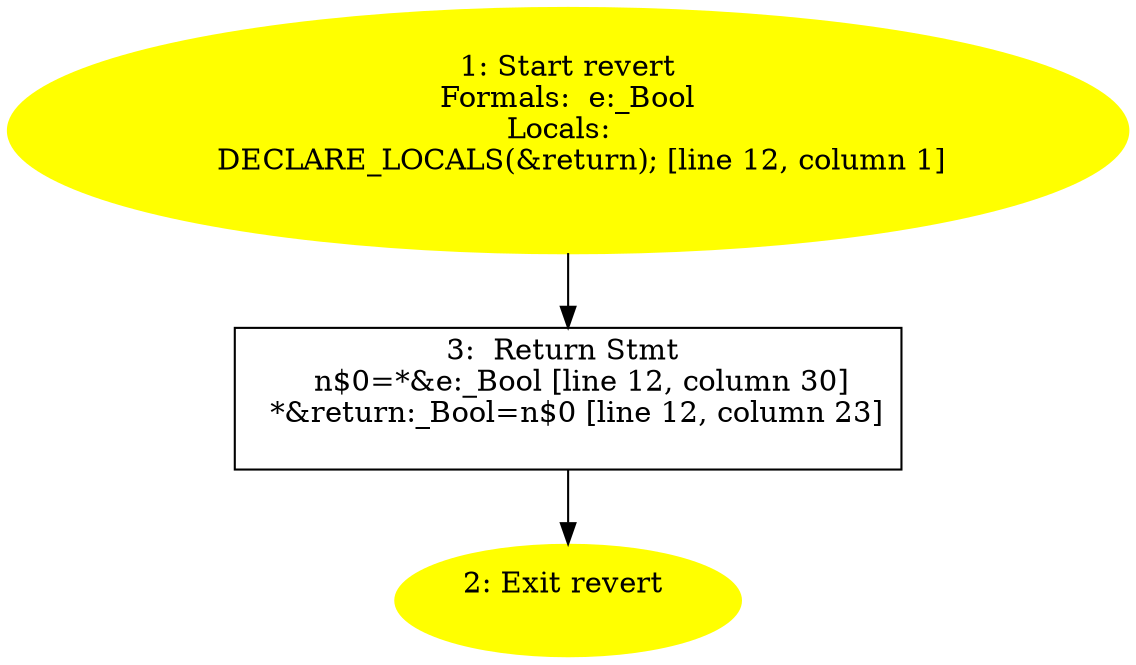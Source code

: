 /* @generated */
digraph cfg {
"revert.4bc48a3c9ac7468d2d5d1a6fb5f87654_1" [label="1: Start revert\nFormals:  e:_Bool\nLocals:  \n   DECLARE_LOCALS(&return); [line 12, column 1]\n " color=yellow style=filled]
	

	 "revert.4bc48a3c9ac7468d2d5d1a6fb5f87654_1" -> "revert.4bc48a3c9ac7468d2d5d1a6fb5f87654_3" ;
"revert.4bc48a3c9ac7468d2d5d1a6fb5f87654_2" [label="2: Exit revert \n  " color=yellow style=filled]
	

"revert.4bc48a3c9ac7468d2d5d1a6fb5f87654_3" [label="3:  Return Stmt \n   n$0=*&e:_Bool [line 12, column 30]\n  *&return:_Bool=n$0 [line 12, column 23]\n " shape="box"]
	

	 "revert.4bc48a3c9ac7468d2d5d1a6fb5f87654_3" -> "revert.4bc48a3c9ac7468d2d5d1a6fb5f87654_2" ;
}

